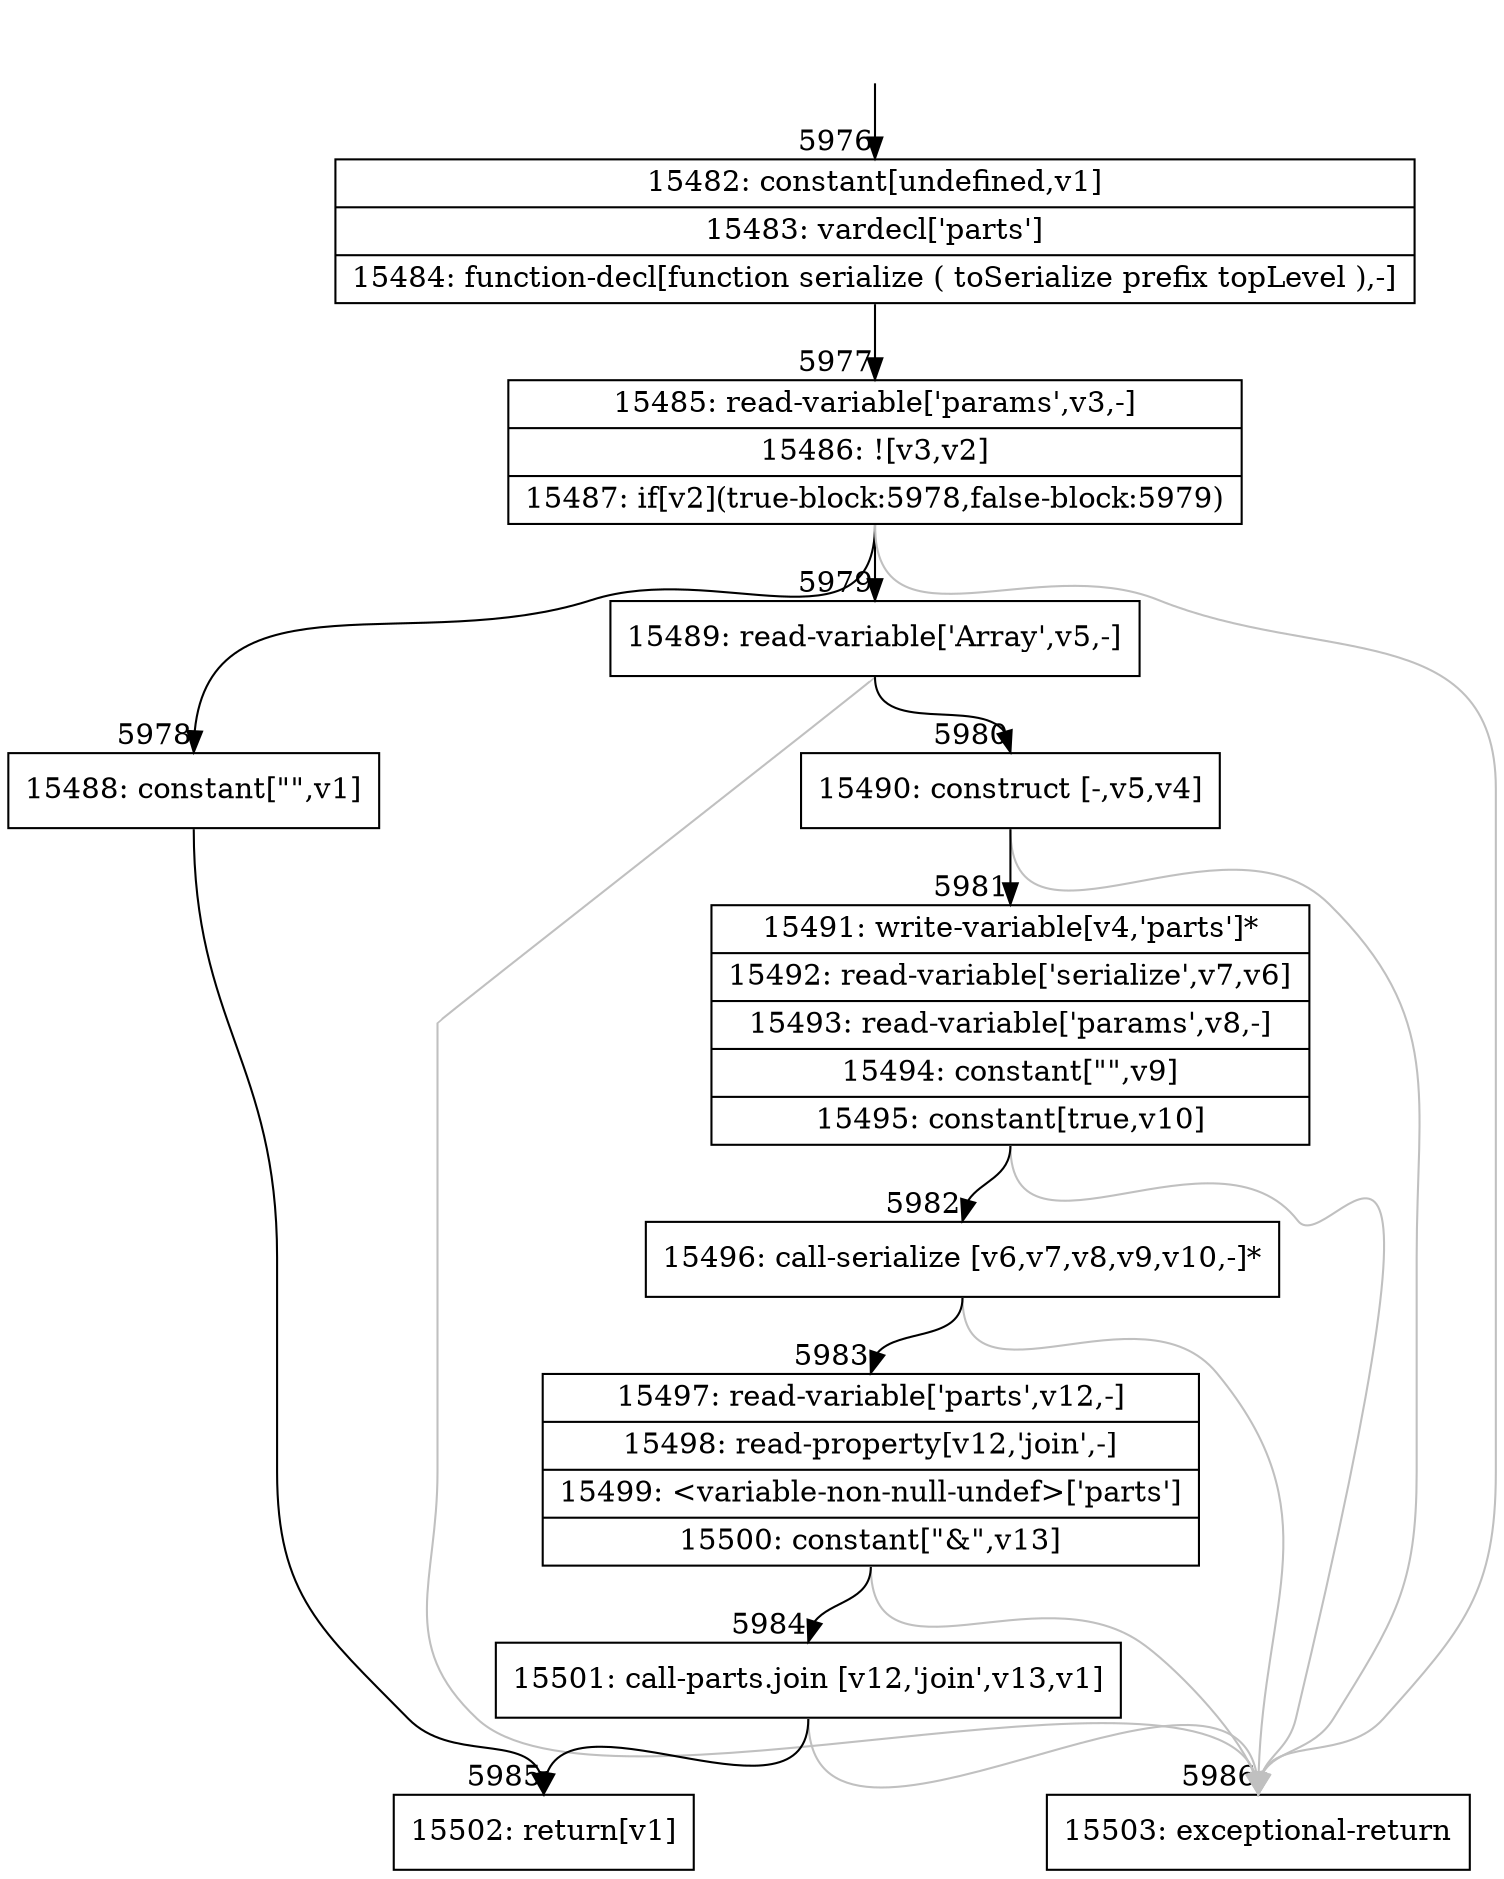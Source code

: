 digraph {
rankdir="TD"
BB_entry441[shape=none,label=""];
BB_entry441 -> BB5976 [tailport=s, headport=n, headlabel="    5976"]
BB5976 [shape=record label="{15482: constant[undefined,v1]|15483: vardecl['parts']|15484: function-decl[function serialize ( toSerialize prefix topLevel ),-]}" ] 
BB5976 -> BB5977 [tailport=s, headport=n, headlabel="      5977"]
BB5977 [shape=record label="{15485: read-variable['params',v3,-]|15486: ![v3,v2]|15487: if[v2](true-block:5978,false-block:5979)}" ] 
BB5977 -> BB5978 [tailport=s, headport=n, headlabel="      5978"]
BB5977 -> BB5979 [tailport=s, headport=n, headlabel="      5979"]
BB5977 -> BB5986 [tailport=s, headport=n, color=gray, headlabel="      5986"]
BB5978 [shape=record label="{15488: constant[\"\",v1]}" ] 
BB5978 -> BB5985 [tailport=s, headport=n, headlabel="      5985"]
BB5979 [shape=record label="{15489: read-variable['Array',v5,-]}" ] 
BB5979 -> BB5980 [tailport=s, headport=n, headlabel="      5980"]
BB5979 -> BB5986 [tailport=s, headport=n, color=gray]
BB5980 [shape=record label="{15490: construct [-,v5,v4]}" ] 
BB5980 -> BB5981 [tailport=s, headport=n, headlabel="      5981"]
BB5980 -> BB5986 [tailport=s, headport=n, color=gray]
BB5981 [shape=record label="{15491: write-variable[v4,'parts']*|15492: read-variable['serialize',v7,v6]|15493: read-variable['params',v8,-]|15494: constant[\"\",v9]|15495: constant[true,v10]}" ] 
BB5981 -> BB5982 [tailport=s, headport=n, headlabel="      5982"]
BB5981 -> BB5986 [tailport=s, headport=n, color=gray]
BB5982 [shape=record label="{15496: call-serialize [v6,v7,v8,v9,v10,-]*}" ] 
BB5982 -> BB5983 [tailport=s, headport=n, headlabel="      5983"]
BB5982 -> BB5986 [tailport=s, headport=n, color=gray]
BB5983 [shape=record label="{15497: read-variable['parts',v12,-]|15498: read-property[v12,'join',-]|15499: \<variable-non-null-undef\>['parts']|15500: constant[\"&\",v13]}" ] 
BB5983 -> BB5984 [tailport=s, headport=n, headlabel="      5984"]
BB5983 -> BB5986 [tailport=s, headport=n, color=gray]
BB5984 [shape=record label="{15501: call-parts.join [v12,'join',v13,v1]}" ] 
BB5984 -> BB5985 [tailport=s, headport=n]
BB5984 -> BB5986 [tailport=s, headport=n, color=gray]
BB5985 [shape=record label="{15502: return[v1]}" ] 
BB5986 [shape=record label="{15503: exceptional-return}" ] 
//#$~ 9235
}
